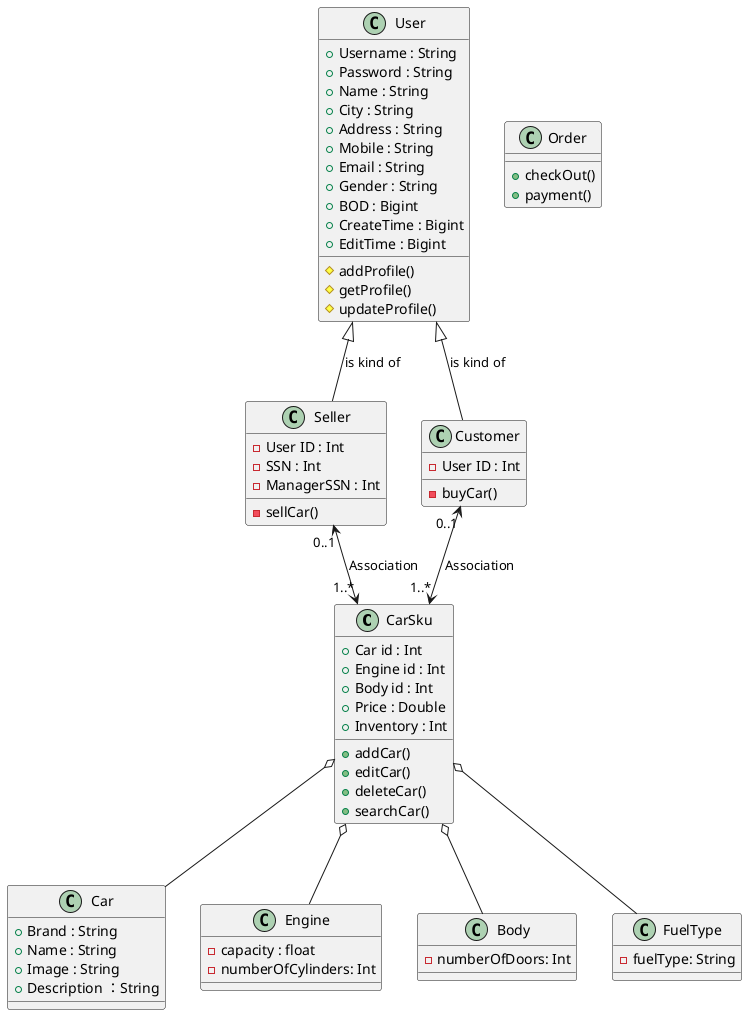 @startuml
 class CarSku {
  + Car id : Int
  + Engine id : Int
  + Body id : Int
  + Price : Double
  + Inventory : Int
  + addCar()
  + editCar()
  + deleteCar()
  + searchCar()
 }

 class Car {
  + Brand : String
  + Name : String
  + Image : String
  + Description ：String
 }

 class Engine{
  - capacity : float
  - numberOfCylinders: Int
 }
 class Body{
  - numberOfDoors: Int
 }
 class FuelType{
  - fuelType: String
 }

 class User {
  + Username : String
  + Password : String
  + Name : String
  + City : String
  + Address : String
  + Mobile : String
  + Email : String
  + Gender : String
  + BOD : Bigint
  + CreateTime : Bigint
  + EditTime : Bigint
  # addProfile()
  # getProfile()
  # updateProfile()
 }

 class Seller{
    - User ID : Int
    - SSN : Int
    - ManagerSSN : Int
    - sellCar()
 }

 class Customer{
    - User ID : Int
    - buyCar()
 }

 class Order{
    +checkOut()
    +payment()
 }


 User <|-- Seller : is kind of
 User <|-- Customer : is kind of
 Seller    "0..1"<-->"1..*" CarSku : Association
 Customer  "0..1"<-->"1..*" CarSku : Association
 CarSku o-- Car
 CarSku o-- Engine
 CarSku o-- Body
 CarSku o-- FuelType

@enduml